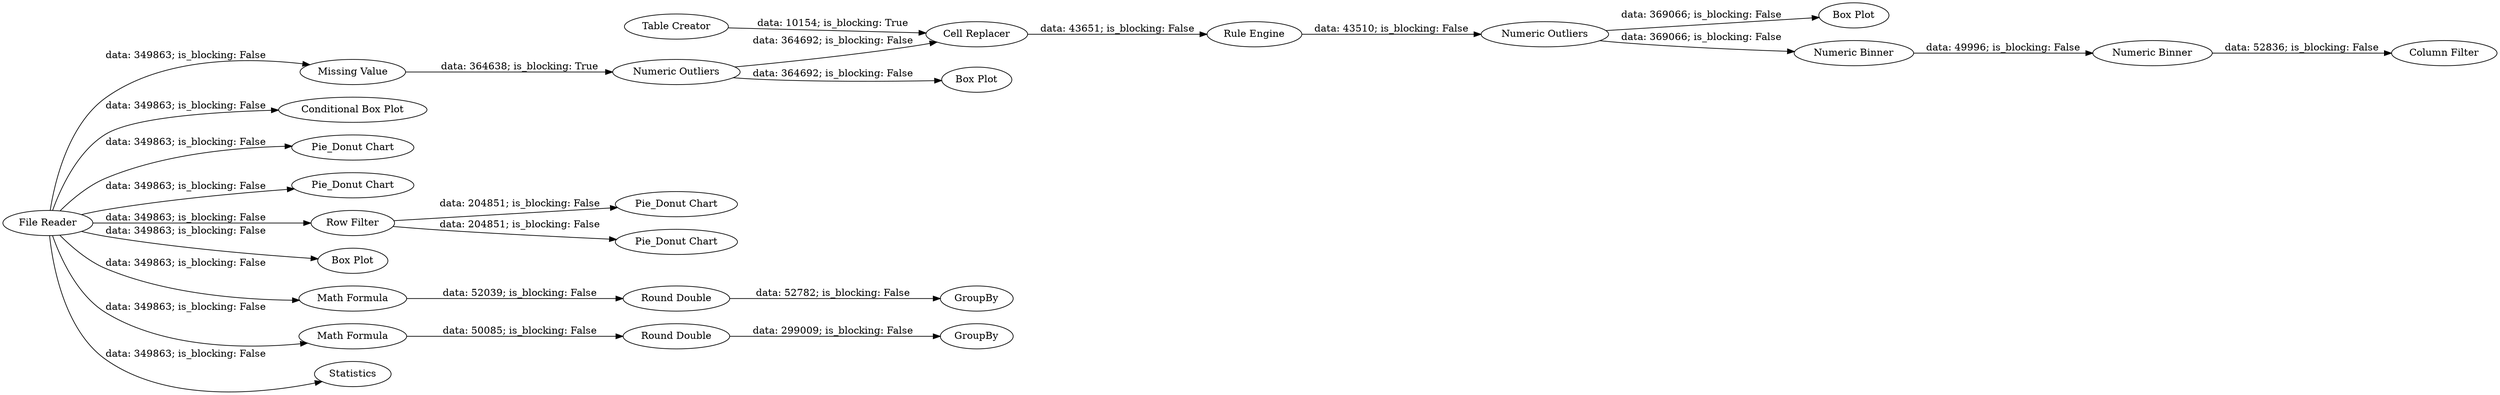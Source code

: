 digraph {
	"97166028252331024_40" [label="Missing Value"]
	"97166028252331024_63" [label="Conditional Box Plot"]
	"97166028252331024_2" [label="Pie_Donut Chart"]
	"97166028252331024_28" [label="Pie_Donut Chart"]
	"97166028252331024_53" [label="Numeric Binner"]
	"97166028252331024_45" [label="Cell Replacer"]
	"97166028252331024_60" [label="Box Plot"]
	"97166028252331024_23" [label="Round Double"]
	"97166028252331024_25" [label="Pie_Donut Chart"]
	"97166028252331024_51" [label="Numeric Outliers"]
	"97166028252331024_27" [label="Row Filter"]
	"97166028252331024_22" [label=GroupBy]
	"97166028252331024_41" [label="Box Plot"]
	"97166028252331024_58" [label="Numeric Outliers"]
	"97166028252331024_61" [label="Column Filter"]
	"97166028252331024_5" [label="Math Formula"]
	"97166028252331024_29" [label="Pie_Donut Chart"]
	"97166028252331024_10" [label="Math Formula"]
	"97166028252331024_39" [label=Statistics]
	"97166028252331024_59" [label="Box Plot"]
	"97166028252331024_56" [label="Table Creator"]
	"97166028252331024_52" [label="Rule Engine"]
	"97166028252331024_1" [label="File Reader"]
	"97166028252331024_18" [label="Round Double"]
	"97166028252331024_21" [label=GroupBy]
	"97166028252331024_55" [label="Numeric Binner"]
	"97166028252331024_1" -> "97166028252331024_2" [label="data: 349863; is_blocking: False"]
	"97166028252331024_5" -> "97166028252331024_18" [label="data: 52039; is_blocking: False"]
	"97166028252331024_18" -> "97166028252331024_21" [label="data: 52782; is_blocking: False"]
	"97166028252331024_56" -> "97166028252331024_45" [label="data: 10154; is_blocking: True"]
	"97166028252331024_27" -> "97166028252331024_29" [label="data: 204851; is_blocking: False"]
	"97166028252331024_58" -> "97166028252331024_45" [label="data: 364692; is_blocking: False"]
	"97166028252331024_51" -> "97166028252331024_60" [label="data: 369066; is_blocking: False"]
	"97166028252331024_1" -> "97166028252331024_40" [label="data: 349863; is_blocking: False"]
	"97166028252331024_52" -> "97166028252331024_51" [label="data: 43510; is_blocking: False"]
	"97166028252331024_23" -> "97166028252331024_22" [label="data: 299009; is_blocking: False"]
	"97166028252331024_1" -> "97166028252331024_27" [label="data: 349863; is_blocking: False"]
	"97166028252331024_58" -> "97166028252331024_59" [label="data: 364692; is_blocking: False"]
	"97166028252331024_27" -> "97166028252331024_25" [label="data: 204851; is_blocking: False"]
	"97166028252331024_55" -> "97166028252331024_53" [label="data: 49996; is_blocking: False"]
	"97166028252331024_1" -> "97166028252331024_39" [label="data: 349863; is_blocking: False"]
	"97166028252331024_1" -> "97166028252331024_5" [label="data: 349863; is_blocking: False"]
	"97166028252331024_1" -> "97166028252331024_28" [label="data: 349863; is_blocking: False"]
	"97166028252331024_40" -> "97166028252331024_58" [label="data: 364638; is_blocking: True"]
	"97166028252331024_10" -> "97166028252331024_23" [label="data: 50085; is_blocking: False"]
	"97166028252331024_53" -> "97166028252331024_61" [label="data: 52836; is_blocking: False"]
	"97166028252331024_51" -> "97166028252331024_55" [label="data: 369066; is_blocking: False"]
	"97166028252331024_1" -> "97166028252331024_41" [label="data: 349863; is_blocking: False"]
	"97166028252331024_1" -> "97166028252331024_10" [label="data: 349863; is_blocking: False"]
	"97166028252331024_45" -> "97166028252331024_52" [label="data: 43651; is_blocking: False"]
	"97166028252331024_1" -> "97166028252331024_63" [label="data: 349863; is_blocking: False"]
	rankdir=LR
}
